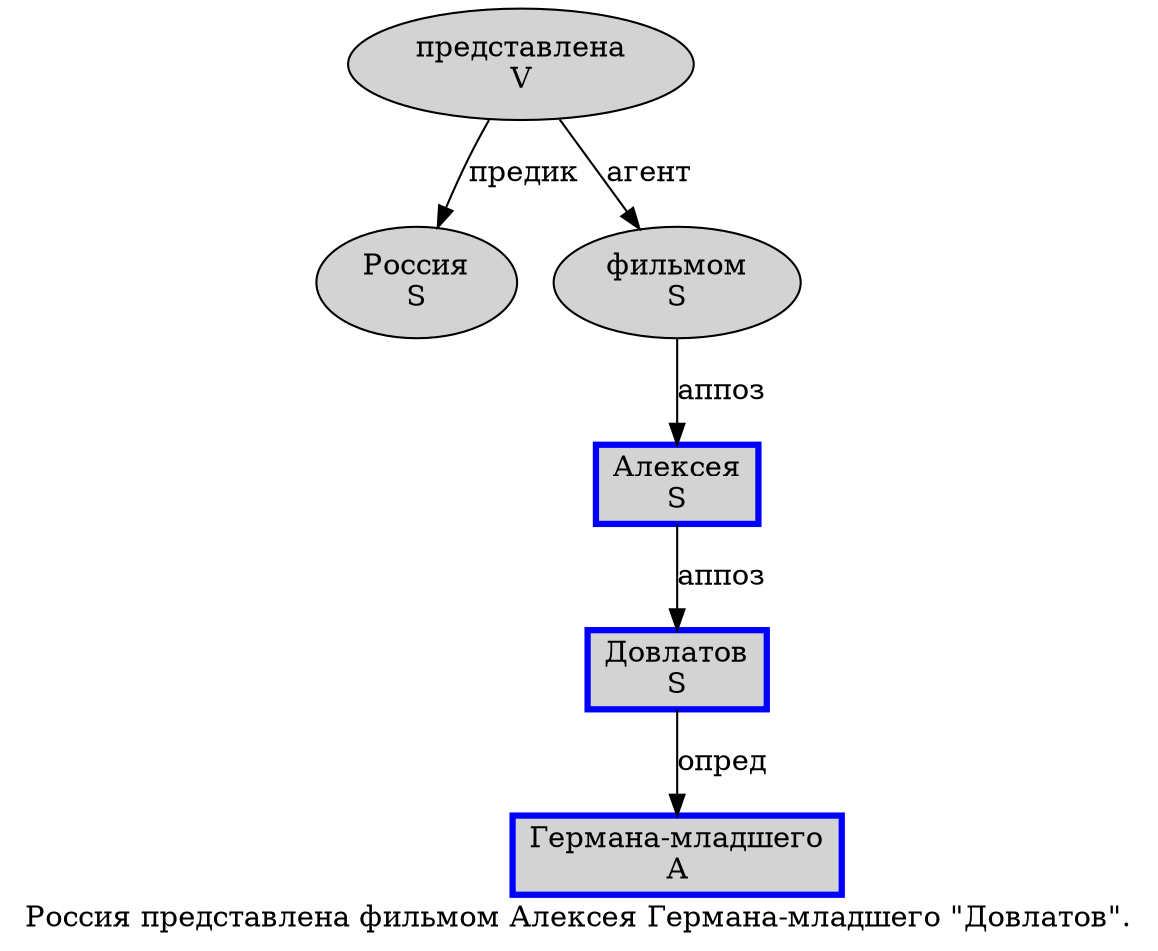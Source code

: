 digraph SENTENCE_596 {
	graph [label="Россия представлена фильмом Алексея Германа-младшего \"Довлатов\"."]
	node [style=filled]
		0 [label="Россия
S" color="" fillcolor=lightgray penwidth=1 shape=ellipse]
		1 [label="представлена
V" color="" fillcolor=lightgray penwidth=1 shape=ellipse]
		2 [label="фильмом
S" color="" fillcolor=lightgray penwidth=1 shape=ellipse]
		3 [label="Алексея
S" color=blue fillcolor=lightgray penwidth=3 shape=box]
		4 [label="Германа-младшего
A" color=blue fillcolor=lightgray penwidth=3 shape=box]
		6 [label="Довлатов
S" color=blue fillcolor=lightgray penwidth=3 shape=box]
			3 -> 6 [label="аппоз"]
			2 -> 3 [label="аппоз"]
			1 -> 0 [label="предик"]
			1 -> 2 [label="агент"]
			6 -> 4 [label="опред"]
}